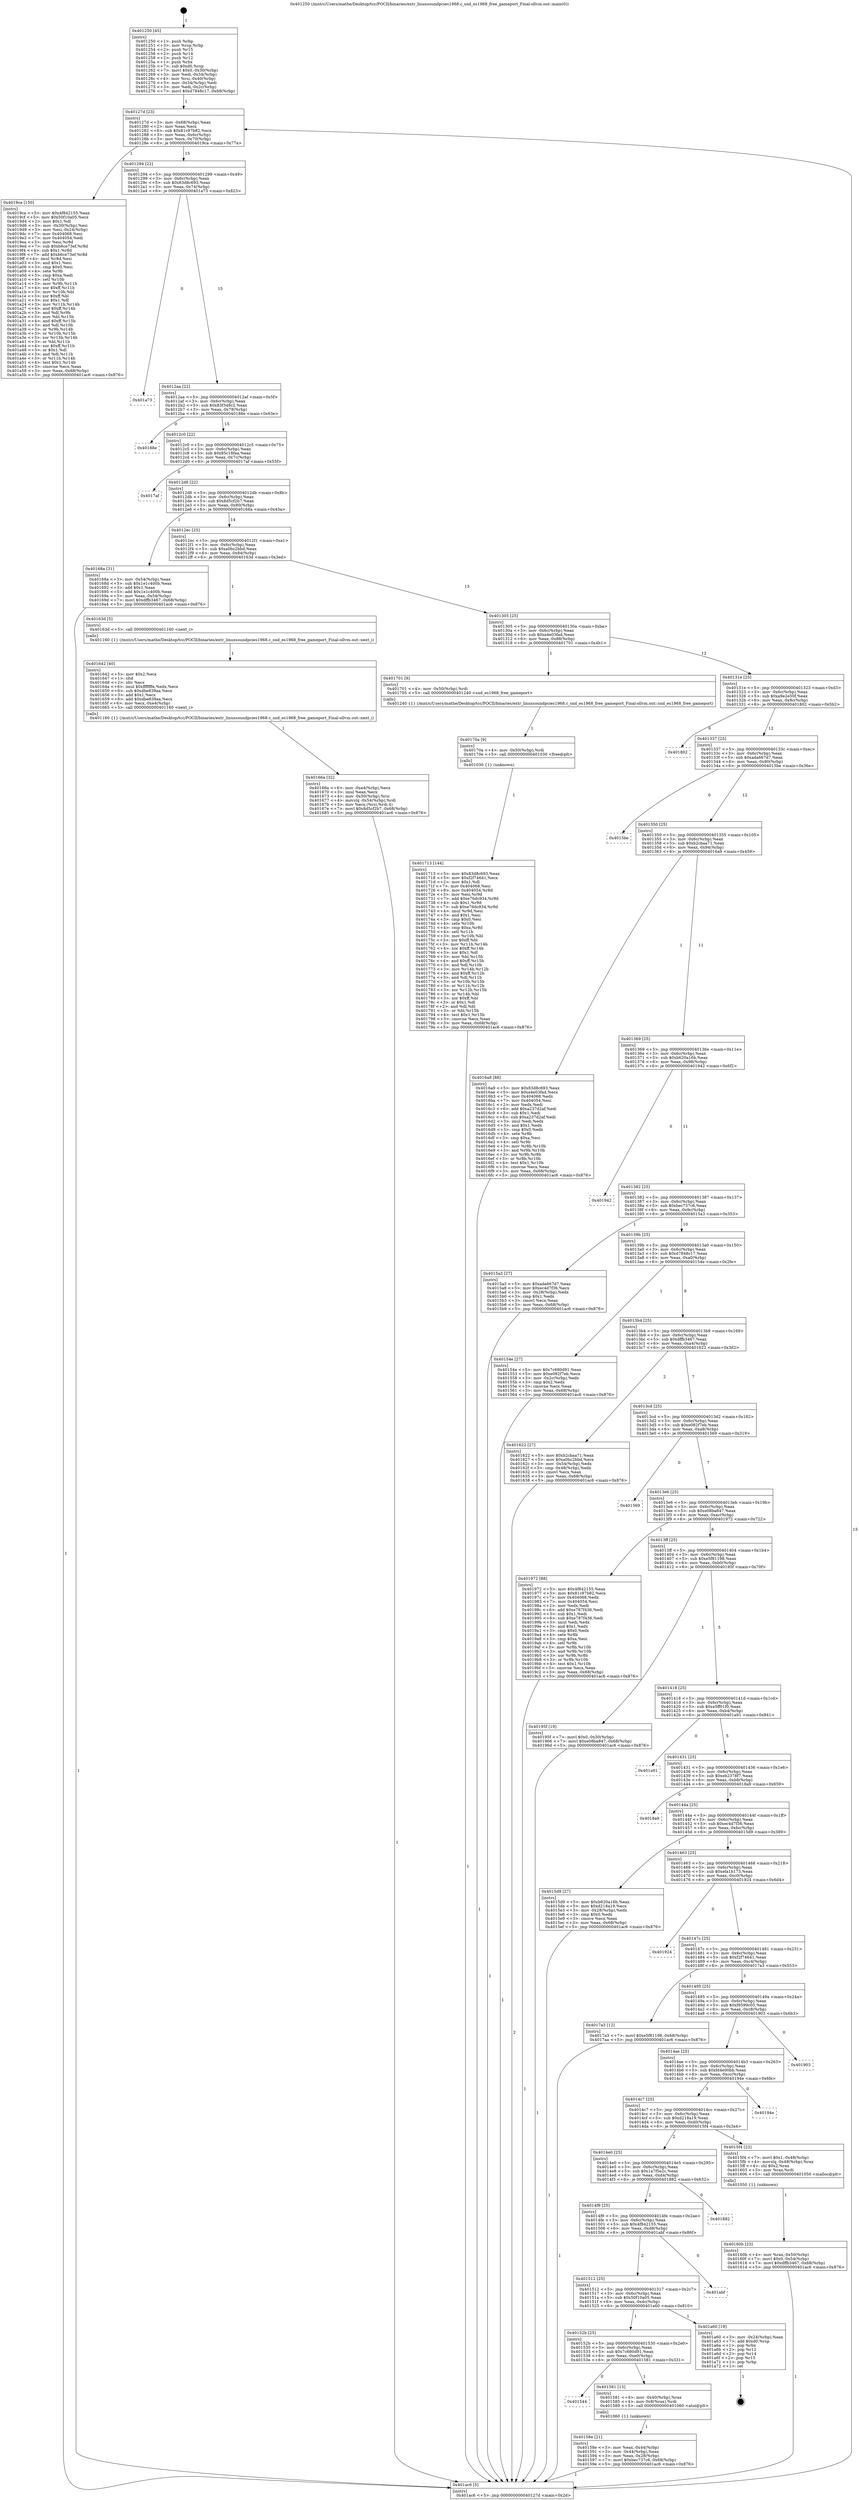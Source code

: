 digraph "0x401250" {
  label = "0x401250 (/mnt/c/Users/mathe/Desktop/tcc/POCII/binaries/extr_linuxsoundpcies1968.c_snd_es1968_free_gameport_Final-ollvm.out::main(0))"
  labelloc = "t"
  node[shape=record]

  Entry [label="",width=0.3,height=0.3,shape=circle,fillcolor=black,style=filled]
  "0x40127d" [label="{
     0x40127d [23]\l
     | [instrs]\l
     &nbsp;&nbsp;0x40127d \<+3\>: mov -0x68(%rbp),%eax\l
     &nbsp;&nbsp;0x401280 \<+2\>: mov %eax,%ecx\l
     &nbsp;&nbsp;0x401282 \<+6\>: sub $0x81c97b82,%ecx\l
     &nbsp;&nbsp;0x401288 \<+3\>: mov %eax,-0x6c(%rbp)\l
     &nbsp;&nbsp;0x40128b \<+3\>: mov %ecx,-0x70(%rbp)\l
     &nbsp;&nbsp;0x40128e \<+6\>: je 00000000004019ca \<main+0x77a\>\l
  }"]
  "0x4019ca" [label="{
     0x4019ca [150]\l
     | [instrs]\l
     &nbsp;&nbsp;0x4019ca \<+5\>: mov $0x4f842155,%eax\l
     &nbsp;&nbsp;0x4019cf \<+5\>: mov $0x50f10a05,%ecx\l
     &nbsp;&nbsp;0x4019d4 \<+2\>: mov $0x1,%dl\l
     &nbsp;&nbsp;0x4019d6 \<+3\>: mov -0x30(%rbp),%esi\l
     &nbsp;&nbsp;0x4019d9 \<+3\>: mov %esi,-0x24(%rbp)\l
     &nbsp;&nbsp;0x4019dc \<+7\>: mov 0x404068,%esi\l
     &nbsp;&nbsp;0x4019e3 \<+7\>: mov 0x404054,%edi\l
     &nbsp;&nbsp;0x4019ea \<+3\>: mov %esi,%r8d\l
     &nbsp;&nbsp;0x4019ed \<+7\>: sub $0xb6ce73ef,%r8d\l
     &nbsp;&nbsp;0x4019f4 \<+4\>: sub $0x1,%r8d\l
     &nbsp;&nbsp;0x4019f8 \<+7\>: add $0xb6ce73ef,%r8d\l
     &nbsp;&nbsp;0x4019ff \<+4\>: imul %r8d,%esi\l
     &nbsp;&nbsp;0x401a03 \<+3\>: and $0x1,%esi\l
     &nbsp;&nbsp;0x401a06 \<+3\>: cmp $0x0,%esi\l
     &nbsp;&nbsp;0x401a09 \<+4\>: sete %r9b\l
     &nbsp;&nbsp;0x401a0d \<+3\>: cmp $0xa,%edi\l
     &nbsp;&nbsp;0x401a10 \<+4\>: setl %r10b\l
     &nbsp;&nbsp;0x401a14 \<+3\>: mov %r9b,%r11b\l
     &nbsp;&nbsp;0x401a17 \<+4\>: xor $0xff,%r11b\l
     &nbsp;&nbsp;0x401a1b \<+3\>: mov %r10b,%bl\l
     &nbsp;&nbsp;0x401a1e \<+3\>: xor $0xff,%bl\l
     &nbsp;&nbsp;0x401a21 \<+3\>: xor $0x1,%dl\l
     &nbsp;&nbsp;0x401a24 \<+3\>: mov %r11b,%r14b\l
     &nbsp;&nbsp;0x401a27 \<+4\>: and $0xff,%r14b\l
     &nbsp;&nbsp;0x401a2b \<+3\>: and %dl,%r9b\l
     &nbsp;&nbsp;0x401a2e \<+3\>: mov %bl,%r15b\l
     &nbsp;&nbsp;0x401a31 \<+4\>: and $0xff,%r15b\l
     &nbsp;&nbsp;0x401a35 \<+3\>: and %dl,%r10b\l
     &nbsp;&nbsp;0x401a38 \<+3\>: or %r9b,%r14b\l
     &nbsp;&nbsp;0x401a3b \<+3\>: or %r10b,%r15b\l
     &nbsp;&nbsp;0x401a3e \<+3\>: xor %r15b,%r14b\l
     &nbsp;&nbsp;0x401a41 \<+3\>: or %bl,%r11b\l
     &nbsp;&nbsp;0x401a44 \<+4\>: xor $0xff,%r11b\l
     &nbsp;&nbsp;0x401a48 \<+3\>: or $0x1,%dl\l
     &nbsp;&nbsp;0x401a4b \<+3\>: and %dl,%r11b\l
     &nbsp;&nbsp;0x401a4e \<+3\>: or %r11b,%r14b\l
     &nbsp;&nbsp;0x401a51 \<+4\>: test $0x1,%r14b\l
     &nbsp;&nbsp;0x401a55 \<+3\>: cmovne %ecx,%eax\l
     &nbsp;&nbsp;0x401a58 \<+3\>: mov %eax,-0x68(%rbp)\l
     &nbsp;&nbsp;0x401a5b \<+5\>: jmp 0000000000401ac6 \<main+0x876\>\l
  }"]
  "0x401294" [label="{
     0x401294 [22]\l
     | [instrs]\l
     &nbsp;&nbsp;0x401294 \<+5\>: jmp 0000000000401299 \<main+0x49\>\l
     &nbsp;&nbsp;0x401299 \<+3\>: mov -0x6c(%rbp),%eax\l
     &nbsp;&nbsp;0x40129c \<+5\>: sub $0x83d8c693,%eax\l
     &nbsp;&nbsp;0x4012a1 \<+3\>: mov %eax,-0x74(%rbp)\l
     &nbsp;&nbsp;0x4012a4 \<+6\>: je 0000000000401a73 \<main+0x823\>\l
  }"]
  Exit [label="",width=0.3,height=0.3,shape=circle,fillcolor=black,style=filled,peripheries=2]
  "0x401a73" [label="{
     0x401a73\l
  }", style=dashed]
  "0x4012aa" [label="{
     0x4012aa [22]\l
     | [instrs]\l
     &nbsp;&nbsp;0x4012aa \<+5\>: jmp 00000000004012af \<main+0x5f\>\l
     &nbsp;&nbsp;0x4012af \<+3\>: mov -0x6c(%rbp),%eax\l
     &nbsp;&nbsp;0x4012b2 \<+5\>: sub $0x83f348c2,%eax\l
     &nbsp;&nbsp;0x4012b7 \<+3\>: mov %eax,-0x78(%rbp)\l
     &nbsp;&nbsp;0x4012ba \<+6\>: je 000000000040188e \<main+0x63e\>\l
  }"]
  "0x401713" [label="{
     0x401713 [144]\l
     | [instrs]\l
     &nbsp;&nbsp;0x401713 \<+5\>: mov $0x83d8c693,%eax\l
     &nbsp;&nbsp;0x401718 \<+5\>: mov $0xf2f74641,%ecx\l
     &nbsp;&nbsp;0x40171d \<+2\>: mov $0x1,%dl\l
     &nbsp;&nbsp;0x40171f \<+7\>: mov 0x404068,%esi\l
     &nbsp;&nbsp;0x401726 \<+8\>: mov 0x404054,%r8d\l
     &nbsp;&nbsp;0x40172e \<+3\>: mov %esi,%r9d\l
     &nbsp;&nbsp;0x401731 \<+7\>: add $0xe76dc934,%r9d\l
     &nbsp;&nbsp;0x401738 \<+4\>: sub $0x1,%r9d\l
     &nbsp;&nbsp;0x40173c \<+7\>: sub $0xe76dc934,%r9d\l
     &nbsp;&nbsp;0x401743 \<+4\>: imul %r9d,%esi\l
     &nbsp;&nbsp;0x401747 \<+3\>: and $0x1,%esi\l
     &nbsp;&nbsp;0x40174a \<+3\>: cmp $0x0,%esi\l
     &nbsp;&nbsp;0x40174d \<+4\>: sete %r10b\l
     &nbsp;&nbsp;0x401751 \<+4\>: cmp $0xa,%r8d\l
     &nbsp;&nbsp;0x401755 \<+4\>: setl %r11b\l
     &nbsp;&nbsp;0x401759 \<+3\>: mov %r10b,%bl\l
     &nbsp;&nbsp;0x40175c \<+3\>: xor $0xff,%bl\l
     &nbsp;&nbsp;0x40175f \<+3\>: mov %r11b,%r14b\l
     &nbsp;&nbsp;0x401762 \<+4\>: xor $0xff,%r14b\l
     &nbsp;&nbsp;0x401766 \<+3\>: xor $0x1,%dl\l
     &nbsp;&nbsp;0x401769 \<+3\>: mov %bl,%r15b\l
     &nbsp;&nbsp;0x40176c \<+4\>: and $0xff,%r15b\l
     &nbsp;&nbsp;0x401770 \<+3\>: and %dl,%r10b\l
     &nbsp;&nbsp;0x401773 \<+3\>: mov %r14b,%r12b\l
     &nbsp;&nbsp;0x401776 \<+4\>: and $0xff,%r12b\l
     &nbsp;&nbsp;0x40177a \<+3\>: and %dl,%r11b\l
     &nbsp;&nbsp;0x40177d \<+3\>: or %r10b,%r15b\l
     &nbsp;&nbsp;0x401780 \<+3\>: or %r11b,%r12b\l
     &nbsp;&nbsp;0x401783 \<+3\>: xor %r12b,%r15b\l
     &nbsp;&nbsp;0x401786 \<+3\>: or %r14b,%bl\l
     &nbsp;&nbsp;0x401789 \<+3\>: xor $0xff,%bl\l
     &nbsp;&nbsp;0x40178c \<+3\>: or $0x1,%dl\l
     &nbsp;&nbsp;0x40178f \<+2\>: and %dl,%bl\l
     &nbsp;&nbsp;0x401791 \<+3\>: or %bl,%r15b\l
     &nbsp;&nbsp;0x401794 \<+4\>: test $0x1,%r15b\l
     &nbsp;&nbsp;0x401798 \<+3\>: cmovne %ecx,%eax\l
     &nbsp;&nbsp;0x40179b \<+3\>: mov %eax,-0x68(%rbp)\l
     &nbsp;&nbsp;0x40179e \<+5\>: jmp 0000000000401ac6 \<main+0x876\>\l
  }"]
  "0x40188e" [label="{
     0x40188e\l
  }", style=dashed]
  "0x4012c0" [label="{
     0x4012c0 [22]\l
     | [instrs]\l
     &nbsp;&nbsp;0x4012c0 \<+5\>: jmp 00000000004012c5 \<main+0x75\>\l
     &nbsp;&nbsp;0x4012c5 \<+3\>: mov -0x6c(%rbp),%eax\l
     &nbsp;&nbsp;0x4012c8 \<+5\>: sub $0x85c18fea,%eax\l
     &nbsp;&nbsp;0x4012cd \<+3\>: mov %eax,-0x7c(%rbp)\l
     &nbsp;&nbsp;0x4012d0 \<+6\>: je 00000000004017af \<main+0x55f\>\l
  }"]
  "0x40170a" [label="{
     0x40170a [9]\l
     | [instrs]\l
     &nbsp;&nbsp;0x40170a \<+4\>: mov -0x50(%rbp),%rdi\l
     &nbsp;&nbsp;0x40170e \<+5\>: call 0000000000401030 \<free@plt\>\l
     | [calls]\l
     &nbsp;&nbsp;0x401030 \{1\} (unknown)\l
  }"]
  "0x4017af" [label="{
     0x4017af\l
  }", style=dashed]
  "0x4012d6" [label="{
     0x4012d6 [22]\l
     | [instrs]\l
     &nbsp;&nbsp;0x4012d6 \<+5\>: jmp 00000000004012db \<main+0x8b\>\l
     &nbsp;&nbsp;0x4012db \<+3\>: mov -0x6c(%rbp),%eax\l
     &nbsp;&nbsp;0x4012de \<+5\>: sub $0x8d5cf2b7,%eax\l
     &nbsp;&nbsp;0x4012e3 \<+3\>: mov %eax,-0x80(%rbp)\l
     &nbsp;&nbsp;0x4012e6 \<+6\>: je 000000000040168a \<main+0x43a\>\l
  }"]
  "0x40166a" [label="{
     0x40166a [32]\l
     | [instrs]\l
     &nbsp;&nbsp;0x40166a \<+6\>: mov -0xe4(%rbp),%ecx\l
     &nbsp;&nbsp;0x401670 \<+3\>: imul %eax,%ecx\l
     &nbsp;&nbsp;0x401673 \<+4\>: mov -0x50(%rbp),%rsi\l
     &nbsp;&nbsp;0x401677 \<+4\>: movslq -0x54(%rbp),%rdi\l
     &nbsp;&nbsp;0x40167b \<+3\>: mov %ecx,(%rsi,%rdi,4)\l
     &nbsp;&nbsp;0x40167e \<+7\>: movl $0x8d5cf2b7,-0x68(%rbp)\l
     &nbsp;&nbsp;0x401685 \<+5\>: jmp 0000000000401ac6 \<main+0x876\>\l
  }"]
  "0x40168a" [label="{
     0x40168a [31]\l
     | [instrs]\l
     &nbsp;&nbsp;0x40168a \<+3\>: mov -0x54(%rbp),%eax\l
     &nbsp;&nbsp;0x40168d \<+5\>: sub $0x1e1c400b,%eax\l
     &nbsp;&nbsp;0x401692 \<+3\>: add $0x1,%eax\l
     &nbsp;&nbsp;0x401695 \<+5\>: add $0x1e1c400b,%eax\l
     &nbsp;&nbsp;0x40169a \<+3\>: mov %eax,-0x54(%rbp)\l
     &nbsp;&nbsp;0x40169d \<+7\>: movl $0xdffb3467,-0x68(%rbp)\l
     &nbsp;&nbsp;0x4016a4 \<+5\>: jmp 0000000000401ac6 \<main+0x876\>\l
  }"]
  "0x4012ec" [label="{
     0x4012ec [25]\l
     | [instrs]\l
     &nbsp;&nbsp;0x4012ec \<+5\>: jmp 00000000004012f1 \<main+0xa1\>\l
     &nbsp;&nbsp;0x4012f1 \<+3\>: mov -0x6c(%rbp),%eax\l
     &nbsp;&nbsp;0x4012f4 \<+5\>: sub $0xa0bc2bbd,%eax\l
     &nbsp;&nbsp;0x4012f9 \<+6\>: mov %eax,-0x84(%rbp)\l
     &nbsp;&nbsp;0x4012ff \<+6\>: je 000000000040163d \<main+0x3ed\>\l
  }"]
  "0x401642" [label="{
     0x401642 [40]\l
     | [instrs]\l
     &nbsp;&nbsp;0x401642 \<+5\>: mov $0x2,%ecx\l
     &nbsp;&nbsp;0x401647 \<+1\>: cltd\l
     &nbsp;&nbsp;0x401648 \<+2\>: idiv %ecx\l
     &nbsp;&nbsp;0x40164a \<+6\>: imul $0xfffffffe,%edx,%ecx\l
     &nbsp;&nbsp;0x401650 \<+6\>: sub $0xdbe839aa,%ecx\l
     &nbsp;&nbsp;0x401656 \<+3\>: add $0x1,%ecx\l
     &nbsp;&nbsp;0x401659 \<+6\>: add $0xdbe839aa,%ecx\l
     &nbsp;&nbsp;0x40165f \<+6\>: mov %ecx,-0xe4(%rbp)\l
     &nbsp;&nbsp;0x401665 \<+5\>: call 0000000000401160 \<next_i\>\l
     | [calls]\l
     &nbsp;&nbsp;0x401160 \{1\} (/mnt/c/Users/mathe/Desktop/tcc/POCII/binaries/extr_linuxsoundpcies1968.c_snd_es1968_free_gameport_Final-ollvm.out::next_i)\l
  }"]
  "0x40163d" [label="{
     0x40163d [5]\l
     | [instrs]\l
     &nbsp;&nbsp;0x40163d \<+5\>: call 0000000000401160 \<next_i\>\l
     | [calls]\l
     &nbsp;&nbsp;0x401160 \{1\} (/mnt/c/Users/mathe/Desktop/tcc/POCII/binaries/extr_linuxsoundpcies1968.c_snd_es1968_free_gameport_Final-ollvm.out::next_i)\l
  }"]
  "0x401305" [label="{
     0x401305 [25]\l
     | [instrs]\l
     &nbsp;&nbsp;0x401305 \<+5\>: jmp 000000000040130a \<main+0xba\>\l
     &nbsp;&nbsp;0x40130a \<+3\>: mov -0x6c(%rbp),%eax\l
     &nbsp;&nbsp;0x40130d \<+5\>: sub $0xa4e03fad,%eax\l
     &nbsp;&nbsp;0x401312 \<+6\>: mov %eax,-0x88(%rbp)\l
     &nbsp;&nbsp;0x401318 \<+6\>: je 0000000000401701 \<main+0x4b1\>\l
  }"]
  "0x40160b" [label="{
     0x40160b [23]\l
     | [instrs]\l
     &nbsp;&nbsp;0x40160b \<+4\>: mov %rax,-0x50(%rbp)\l
     &nbsp;&nbsp;0x40160f \<+7\>: movl $0x0,-0x54(%rbp)\l
     &nbsp;&nbsp;0x401616 \<+7\>: movl $0xdffb3467,-0x68(%rbp)\l
     &nbsp;&nbsp;0x40161d \<+5\>: jmp 0000000000401ac6 \<main+0x876\>\l
  }"]
  "0x401701" [label="{
     0x401701 [9]\l
     | [instrs]\l
     &nbsp;&nbsp;0x401701 \<+4\>: mov -0x50(%rbp),%rdi\l
     &nbsp;&nbsp;0x401705 \<+5\>: call 0000000000401240 \<snd_es1968_free_gameport\>\l
     | [calls]\l
     &nbsp;&nbsp;0x401240 \{1\} (/mnt/c/Users/mathe/Desktop/tcc/POCII/binaries/extr_linuxsoundpcies1968.c_snd_es1968_free_gameport_Final-ollvm.out::snd_es1968_free_gameport)\l
  }"]
  "0x40131e" [label="{
     0x40131e [25]\l
     | [instrs]\l
     &nbsp;&nbsp;0x40131e \<+5\>: jmp 0000000000401323 \<main+0xd3\>\l
     &nbsp;&nbsp;0x401323 \<+3\>: mov -0x6c(%rbp),%eax\l
     &nbsp;&nbsp;0x401326 \<+5\>: sub $0xa9e2e50f,%eax\l
     &nbsp;&nbsp;0x40132b \<+6\>: mov %eax,-0x8c(%rbp)\l
     &nbsp;&nbsp;0x401331 \<+6\>: je 0000000000401802 \<main+0x5b2\>\l
  }"]
  "0x40158e" [label="{
     0x40158e [21]\l
     | [instrs]\l
     &nbsp;&nbsp;0x40158e \<+3\>: mov %eax,-0x44(%rbp)\l
     &nbsp;&nbsp;0x401591 \<+3\>: mov -0x44(%rbp),%eax\l
     &nbsp;&nbsp;0x401594 \<+3\>: mov %eax,-0x28(%rbp)\l
     &nbsp;&nbsp;0x401597 \<+7\>: movl $0xbec737c6,-0x68(%rbp)\l
     &nbsp;&nbsp;0x40159e \<+5\>: jmp 0000000000401ac6 \<main+0x876\>\l
  }"]
  "0x401802" [label="{
     0x401802\l
  }", style=dashed]
  "0x401337" [label="{
     0x401337 [25]\l
     | [instrs]\l
     &nbsp;&nbsp;0x401337 \<+5\>: jmp 000000000040133c \<main+0xec\>\l
     &nbsp;&nbsp;0x40133c \<+3\>: mov -0x6c(%rbp),%eax\l
     &nbsp;&nbsp;0x40133f \<+5\>: sub $0xada667d7,%eax\l
     &nbsp;&nbsp;0x401344 \<+6\>: mov %eax,-0x90(%rbp)\l
     &nbsp;&nbsp;0x40134a \<+6\>: je 00000000004015be \<main+0x36e\>\l
  }"]
  "0x401544" [label="{
     0x401544\l
  }", style=dashed]
  "0x4015be" [label="{
     0x4015be\l
  }", style=dashed]
  "0x401350" [label="{
     0x401350 [25]\l
     | [instrs]\l
     &nbsp;&nbsp;0x401350 \<+5\>: jmp 0000000000401355 \<main+0x105\>\l
     &nbsp;&nbsp;0x401355 \<+3\>: mov -0x6c(%rbp),%eax\l
     &nbsp;&nbsp;0x401358 \<+5\>: sub $0xb2cbaa71,%eax\l
     &nbsp;&nbsp;0x40135d \<+6\>: mov %eax,-0x94(%rbp)\l
     &nbsp;&nbsp;0x401363 \<+6\>: je 00000000004016a9 \<main+0x459\>\l
  }"]
  "0x401581" [label="{
     0x401581 [13]\l
     | [instrs]\l
     &nbsp;&nbsp;0x401581 \<+4\>: mov -0x40(%rbp),%rax\l
     &nbsp;&nbsp;0x401585 \<+4\>: mov 0x8(%rax),%rdi\l
     &nbsp;&nbsp;0x401589 \<+5\>: call 0000000000401060 \<atoi@plt\>\l
     | [calls]\l
     &nbsp;&nbsp;0x401060 \{1\} (unknown)\l
  }"]
  "0x4016a9" [label="{
     0x4016a9 [88]\l
     | [instrs]\l
     &nbsp;&nbsp;0x4016a9 \<+5\>: mov $0x83d8c693,%eax\l
     &nbsp;&nbsp;0x4016ae \<+5\>: mov $0xa4e03fad,%ecx\l
     &nbsp;&nbsp;0x4016b3 \<+7\>: mov 0x404068,%edx\l
     &nbsp;&nbsp;0x4016ba \<+7\>: mov 0x404054,%esi\l
     &nbsp;&nbsp;0x4016c1 \<+2\>: mov %edx,%edi\l
     &nbsp;&nbsp;0x4016c3 \<+6\>: add $0xa237d2af,%edi\l
     &nbsp;&nbsp;0x4016c9 \<+3\>: sub $0x1,%edi\l
     &nbsp;&nbsp;0x4016cc \<+6\>: sub $0xa237d2af,%edi\l
     &nbsp;&nbsp;0x4016d2 \<+3\>: imul %edi,%edx\l
     &nbsp;&nbsp;0x4016d5 \<+3\>: and $0x1,%edx\l
     &nbsp;&nbsp;0x4016d8 \<+3\>: cmp $0x0,%edx\l
     &nbsp;&nbsp;0x4016db \<+4\>: sete %r8b\l
     &nbsp;&nbsp;0x4016df \<+3\>: cmp $0xa,%esi\l
     &nbsp;&nbsp;0x4016e2 \<+4\>: setl %r9b\l
     &nbsp;&nbsp;0x4016e6 \<+3\>: mov %r8b,%r10b\l
     &nbsp;&nbsp;0x4016e9 \<+3\>: and %r9b,%r10b\l
     &nbsp;&nbsp;0x4016ec \<+3\>: xor %r9b,%r8b\l
     &nbsp;&nbsp;0x4016ef \<+3\>: or %r8b,%r10b\l
     &nbsp;&nbsp;0x4016f2 \<+4\>: test $0x1,%r10b\l
     &nbsp;&nbsp;0x4016f6 \<+3\>: cmovne %ecx,%eax\l
     &nbsp;&nbsp;0x4016f9 \<+3\>: mov %eax,-0x68(%rbp)\l
     &nbsp;&nbsp;0x4016fc \<+5\>: jmp 0000000000401ac6 \<main+0x876\>\l
  }"]
  "0x401369" [label="{
     0x401369 [25]\l
     | [instrs]\l
     &nbsp;&nbsp;0x401369 \<+5\>: jmp 000000000040136e \<main+0x11e\>\l
     &nbsp;&nbsp;0x40136e \<+3\>: mov -0x6c(%rbp),%eax\l
     &nbsp;&nbsp;0x401371 \<+5\>: sub $0xb620a16b,%eax\l
     &nbsp;&nbsp;0x401376 \<+6\>: mov %eax,-0x98(%rbp)\l
     &nbsp;&nbsp;0x40137c \<+6\>: je 0000000000401942 \<main+0x6f2\>\l
  }"]
  "0x40152b" [label="{
     0x40152b [25]\l
     | [instrs]\l
     &nbsp;&nbsp;0x40152b \<+5\>: jmp 0000000000401530 \<main+0x2e0\>\l
     &nbsp;&nbsp;0x401530 \<+3\>: mov -0x6c(%rbp),%eax\l
     &nbsp;&nbsp;0x401533 \<+5\>: sub $0x7c680d91,%eax\l
     &nbsp;&nbsp;0x401538 \<+6\>: mov %eax,-0xe0(%rbp)\l
     &nbsp;&nbsp;0x40153e \<+6\>: je 0000000000401581 \<main+0x331\>\l
  }"]
  "0x401942" [label="{
     0x401942\l
  }", style=dashed]
  "0x401382" [label="{
     0x401382 [25]\l
     | [instrs]\l
     &nbsp;&nbsp;0x401382 \<+5\>: jmp 0000000000401387 \<main+0x137\>\l
     &nbsp;&nbsp;0x401387 \<+3\>: mov -0x6c(%rbp),%eax\l
     &nbsp;&nbsp;0x40138a \<+5\>: sub $0xbec737c6,%eax\l
     &nbsp;&nbsp;0x40138f \<+6\>: mov %eax,-0x9c(%rbp)\l
     &nbsp;&nbsp;0x401395 \<+6\>: je 00000000004015a3 \<main+0x353\>\l
  }"]
  "0x401a60" [label="{
     0x401a60 [19]\l
     | [instrs]\l
     &nbsp;&nbsp;0x401a60 \<+3\>: mov -0x24(%rbp),%eax\l
     &nbsp;&nbsp;0x401a63 \<+7\>: add $0xd0,%rsp\l
     &nbsp;&nbsp;0x401a6a \<+1\>: pop %rbx\l
     &nbsp;&nbsp;0x401a6b \<+2\>: pop %r12\l
     &nbsp;&nbsp;0x401a6d \<+2\>: pop %r14\l
     &nbsp;&nbsp;0x401a6f \<+2\>: pop %r15\l
     &nbsp;&nbsp;0x401a71 \<+1\>: pop %rbp\l
     &nbsp;&nbsp;0x401a72 \<+1\>: ret\l
  }"]
  "0x4015a3" [label="{
     0x4015a3 [27]\l
     | [instrs]\l
     &nbsp;&nbsp;0x4015a3 \<+5\>: mov $0xada667d7,%eax\l
     &nbsp;&nbsp;0x4015a8 \<+5\>: mov $0xec4d7f36,%ecx\l
     &nbsp;&nbsp;0x4015ad \<+3\>: mov -0x28(%rbp),%edx\l
     &nbsp;&nbsp;0x4015b0 \<+3\>: cmp $0x1,%edx\l
     &nbsp;&nbsp;0x4015b3 \<+3\>: cmovl %ecx,%eax\l
     &nbsp;&nbsp;0x4015b6 \<+3\>: mov %eax,-0x68(%rbp)\l
     &nbsp;&nbsp;0x4015b9 \<+5\>: jmp 0000000000401ac6 \<main+0x876\>\l
  }"]
  "0x40139b" [label="{
     0x40139b [25]\l
     | [instrs]\l
     &nbsp;&nbsp;0x40139b \<+5\>: jmp 00000000004013a0 \<main+0x150\>\l
     &nbsp;&nbsp;0x4013a0 \<+3\>: mov -0x6c(%rbp),%eax\l
     &nbsp;&nbsp;0x4013a3 \<+5\>: sub $0xd7848c17,%eax\l
     &nbsp;&nbsp;0x4013a8 \<+6\>: mov %eax,-0xa0(%rbp)\l
     &nbsp;&nbsp;0x4013ae \<+6\>: je 000000000040154e \<main+0x2fe\>\l
  }"]
  "0x401512" [label="{
     0x401512 [25]\l
     | [instrs]\l
     &nbsp;&nbsp;0x401512 \<+5\>: jmp 0000000000401517 \<main+0x2c7\>\l
     &nbsp;&nbsp;0x401517 \<+3\>: mov -0x6c(%rbp),%eax\l
     &nbsp;&nbsp;0x40151a \<+5\>: sub $0x50f10a05,%eax\l
     &nbsp;&nbsp;0x40151f \<+6\>: mov %eax,-0xdc(%rbp)\l
     &nbsp;&nbsp;0x401525 \<+6\>: je 0000000000401a60 \<main+0x810\>\l
  }"]
  "0x40154e" [label="{
     0x40154e [27]\l
     | [instrs]\l
     &nbsp;&nbsp;0x40154e \<+5\>: mov $0x7c680d91,%eax\l
     &nbsp;&nbsp;0x401553 \<+5\>: mov $0xe082f7eb,%ecx\l
     &nbsp;&nbsp;0x401558 \<+3\>: mov -0x2c(%rbp),%edx\l
     &nbsp;&nbsp;0x40155b \<+3\>: cmp $0x2,%edx\l
     &nbsp;&nbsp;0x40155e \<+3\>: cmovne %ecx,%eax\l
     &nbsp;&nbsp;0x401561 \<+3\>: mov %eax,-0x68(%rbp)\l
     &nbsp;&nbsp;0x401564 \<+5\>: jmp 0000000000401ac6 \<main+0x876\>\l
  }"]
  "0x4013b4" [label="{
     0x4013b4 [25]\l
     | [instrs]\l
     &nbsp;&nbsp;0x4013b4 \<+5\>: jmp 00000000004013b9 \<main+0x169\>\l
     &nbsp;&nbsp;0x4013b9 \<+3\>: mov -0x6c(%rbp),%eax\l
     &nbsp;&nbsp;0x4013bc \<+5\>: sub $0xdffb3467,%eax\l
     &nbsp;&nbsp;0x4013c1 \<+6\>: mov %eax,-0xa4(%rbp)\l
     &nbsp;&nbsp;0x4013c7 \<+6\>: je 0000000000401622 \<main+0x3d2\>\l
  }"]
  "0x401ac6" [label="{
     0x401ac6 [5]\l
     | [instrs]\l
     &nbsp;&nbsp;0x401ac6 \<+5\>: jmp 000000000040127d \<main+0x2d\>\l
  }"]
  "0x401250" [label="{
     0x401250 [45]\l
     | [instrs]\l
     &nbsp;&nbsp;0x401250 \<+1\>: push %rbp\l
     &nbsp;&nbsp;0x401251 \<+3\>: mov %rsp,%rbp\l
     &nbsp;&nbsp;0x401254 \<+2\>: push %r15\l
     &nbsp;&nbsp;0x401256 \<+2\>: push %r14\l
     &nbsp;&nbsp;0x401258 \<+2\>: push %r12\l
     &nbsp;&nbsp;0x40125a \<+1\>: push %rbx\l
     &nbsp;&nbsp;0x40125b \<+7\>: sub $0xd0,%rsp\l
     &nbsp;&nbsp;0x401262 \<+7\>: movl $0x0,-0x30(%rbp)\l
     &nbsp;&nbsp;0x401269 \<+3\>: mov %edi,-0x34(%rbp)\l
     &nbsp;&nbsp;0x40126c \<+4\>: mov %rsi,-0x40(%rbp)\l
     &nbsp;&nbsp;0x401270 \<+3\>: mov -0x34(%rbp),%edi\l
     &nbsp;&nbsp;0x401273 \<+3\>: mov %edi,-0x2c(%rbp)\l
     &nbsp;&nbsp;0x401276 \<+7\>: movl $0xd7848c17,-0x68(%rbp)\l
  }"]
  "0x401abf" [label="{
     0x401abf\l
  }", style=dashed]
  "0x401622" [label="{
     0x401622 [27]\l
     | [instrs]\l
     &nbsp;&nbsp;0x401622 \<+5\>: mov $0xb2cbaa71,%eax\l
     &nbsp;&nbsp;0x401627 \<+5\>: mov $0xa0bc2bbd,%ecx\l
     &nbsp;&nbsp;0x40162c \<+3\>: mov -0x54(%rbp),%edx\l
     &nbsp;&nbsp;0x40162f \<+3\>: cmp -0x48(%rbp),%edx\l
     &nbsp;&nbsp;0x401632 \<+3\>: cmovl %ecx,%eax\l
     &nbsp;&nbsp;0x401635 \<+3\>: mov %eax,-0x68(%rbp)\l
     &nbsp;&nbsp;0x401638 \<+5\>: jmp 0000000000401ac6 \<main+0x876\>\l
  }"]
  "0x4013cd" [label="{
     0x4013cd [25]\l
     | [instrs]\l
     &nbsp;&nbsp;0x4013cd \<+5\>: jmp 00000000004013d2 \<main+0x182\>\l
     &nbsp;&nbsp;0x4013d2 \<+3\>: mov -0x6c(%rbp),%eax\l
     &nbsp;&nbsp;0x4013d5 \<+5\>: sub $0xe082f7eb,%eax\l
     &nbsp;&nbsp;0x4013da \<+6\>: mov %eax,-0xa8(%rbp)\l
     &nbsp;&nbsp;0x4013e0 \<+6\>: je 0000000000401569 \<main+0x319\>\l
  }"]
  "0x4014f9" [label="{
     0x4014f9 [25]\l
     | [instrs]\l
     &nbsp;&nbsp;0x4014f9 \<+5\>: jmp 00000000004014fe \<main+0x2ae\>\l
     &nbsp;&nbsp;0x4014fe \<+3\>: mov -0x6c(%rbp),%eax\l
     &nbsp;&nbsp;0x401501 \<+5\>: sub $0x4f842155,%eax\l
     &nbsp;&nbsp;0x401506 \<+6\>: mov %eax,-0xd8(%rbp)\l
     &nbsp;&nbsp;0x40150c \<+6\>: je 0000000000401abf \<main+0x86f\>\l
  }"]
  "0x401569" [label="{
     0x401569\l
  }", style=dashed]
  "0x4013e6" [label="{
     0x4013e6 [25]\l
     | [instrs]\l
     &nbsp;&nbsp;0x4013e6 \<+5\>: jmp 00000000004013eb \<main+0x19b\>\l
     &nbsp;&nbsp;0x4013eb \<+3\>: mov -0x6c(%rbp),%eax\l
     &nbsp;&nbsp;0x4013ee \<+5\>: sub $0xe08ba847,%eax\l
     &nbsp;&nbsp;0x4013f3 \<+6\>: mov %eax,-0xac(%rbp)\l
     &nbsp;&nbsp;0x4013f9 \<+6\>: je 0000000000401972 \<main+0x722\>\l
  }"]
  "0x401882" [label="{
     0x401882\l
  }", style=dashed]
  "0x401972" [label="{
     0x401972 [88]\l
     | [instrs]\l
     &nbsp;&nbsp;0x401972 \<+5\>: mov $0x4f842155,%eax\l
     &nbsp;&nbsp;0x401977 \<+5\>: mov $0x81c97b82,%ecx\l
     &nbsp;&nbsp;0x40197c \<+7\>: mov 0x404068,%edx\l
     &nbsp;&nbsp;0x401983 \<+7\>: mov 0x404054,%esi\l
     &nbsp;&nbsp;0x40198a \<+2\>: mov %edx,%edi\l
     &nbsp;&nbsp;0x40198c \<+6\>: add $0xe787f436,%edi\l
     &nbsp;&nbsp;0x401992 \<+3\>: sub $0x1,%edi\l
     &nbsp;&nbsp;0x401995 \<+6\>: sub $0xe787f436,%edi\l
     &nbsp;&nbsp;0x40199b \<+3\>: imul %edi,%edx\l
     &nbsp;&nbsp;0x40199e \<+3\>: and $0x1,%edx\l
     &nbsp;&nbsp;0x4019a1 \<+3\>: cmp $0x0,%edx\l
     &nbsp;&nbsp;0x4019a4 \<+4\>: sete %r8b\l
     &nbsp;&nbsp;0x4019a8 \<+3\>: cmp $0xa,%esi\l
     &nbsp;&nbsp;0x4019ab \<+4\>: setl %r9b\l
     &nbsp;&nbsp;0x4019af \<+3\>: mov %r8b,%r10b\l
     &nbsp;&nbsp;0x4019b2 \<+3\>: and %r9b,%r10b\l
     &nbsp;&nbsp;0x4019b5 \<+3\>: xor %r9b,%r8b\l
     &nbsp;&nbsp;0x4019b8 \<+3\>: or %r8b,%r10b\l
     &nbsp;&nbsp;0x4019bb \<+4\>: test $0x1,%r10b\l
     &nbsp;&nbsp;0x4019bf \<+3\>: cmovne %ecx,%eax\l
     &nbsp;&nbsp;0x4019c2 \<+3\>: mov %eax,-0x68(%rbp)\l
     &nbsp;&nbsp;0x4019c5 \<+5\>: jmp 0000000000401ac6 \<main+0x876\>\l
  }"]
  "0x4013ff" [label="{
     0x4013ff [25]\l
     | [instrs]\l
     &nbsp;&nbsp;0x4013ff \<+5\>: jmp 0000000000401404 \<main+0x1b4\>\l
     &nbsp;&nbsp;0x401404 \<+3\>: mov -0x6c(%rbp),%eax\l
     &nbsp;&nbsp;0x401407 \<+5\>: sub $0xe5f81198,%eax\l
     &nbsp;&nbsp;0x40140c \<+6\>: mov %eax,-0xb0(%rbp)\l
     &nbsp;&nbsp;0x401412 \<+6\>: je 000000000040195f \<main+0x70f\>\l
  }"]
  "0x4014e0" [label="{
     0x4014e0 [25]\l
     | [instrs]\l
     &nbsp;&nbsp;0x4014e0 \<+5\>: jmp 00000000004014e5 \<main+0x295\>\l
     &nbsp;&nbsp;0x4014e5 \<+3\>: mov -0x6c(%rbp),%eax\l
     &nbsp;&nbsp;0x4014e8 \<+5\>: sub $0x1a7f5e2c,%eax\l
     &nbsp;&nbsp;0x4014ed \<+6\>: mov %eax,-0xd4(%rbp)\l
     &nbsp;&nbsp;0x4014f3 \<+6\>: je 0000000000401882 \<main+0x632\>\l
  }"]
  "0x40195f" [label="{
     0x40195f [19]\l
     | [instrs]\l
     &nbsp;&nbsp;0x40195f \<+7\>: movl $0x0,-0x30(%rbp)\l
     &nbsp;&nbsp;0x401966 \<+7\>: movl $0xe08ba847,-0x68(%rbp)\l
     &nbsp;&nbsp;0x40196d \<+5\>: jmp 0000000000401ac6 \<main+0x876\>\l
  }"]
  "0x401418" [label="{
     0x401418 [25]\l
     | [instrs]\l
     &nbsp;&nbsp;0x401418 \<+5\>: jmp 000000000040141d \<main+0x1cd\>\l
     &nbsp;&nbsp;0x40141d \<+3\>: mov -0x6c(%rbp),%eax\l
     &nbsp;&nbsp;0x401420 \<+5\>: sub $0xe5ff01f0,%eax\l
     &nbsp;&nbsp;0x401425 \<+6\>: mov %eax,-0xb4(%rbp)\l
     &nbsp;&nbsp;0x40142b \<+6\>: je 0000000000401a91 \<main+0x841\>\l
  }"]
  "0x4015f4" [label="{
     0x4015f4 [23]\l
     | [instrs]\l
     &nbsp;&nbsp;0x4015f4 \<+7\>: movl $0x1,-0x48(%rbp)\l
     &nbsp;&nbsp;0x4015fb \<+4\>: movslq -0x48(%rbp),%rax\l
     &nbsp;&nbsp;0x4015ff \<+4\>: shl $0x2,%rax\l
     &nbsp;&nbsp;0x401603 \<+3\>: mov %rax,%rdi\l
     &nbsp;&nbsp;0x401606 \<+5\>: call 0000000000401050 \<malloc@plt\>\l
     | [calls]\l
     &nbsp;&nbsp;0x401050 \{1\} (unknown)\l
  }"]
  "0x401a91" [label="{
     0x401a91\l
  }", style=dashed]
  "0x401431" [label="{
     0x401431 [25]\l
     | [instrs]\l
     &nbsp;&nbsp;0x401431 \<+5\>: jmp 0000000000401436 \<main+0x1e6\>\l
     &nbsp;&nbsp;0x401436 \<+3\>: mov -0x6c(%rbp),%eax\l
     &nbsp;&nbsp;0x401439 \<+5\>: sub $0xeb2378f7,%eax\l
     &nbsp;&nbsp;0x40143e \<+6\>: mov %eax,-0xb8(%rbp)\l
     &nbsp;&nbsp;0x401444 \<+6\>: je 00000000004018a9 \<main+0x659\>\l
  }"]
  "0x4014c7" [label="{
     0x4014c7 [25]\l
     | [instrs]\l
     &nbsp;&nbsp;0x4014c7 \<+5\>: jmp 00000000004014cc \<main+0x27c\>\l
     &nbsp;&nbsp;0x4014cc \<+3\>: mov -0x6c(%rbp),%eax\l
     &nbsp;&nbsp;0x4014cf \<+5\>: sub $0xd218a19,%eax\l
     &nbsp;&nbsp;0x4014d4 \<+6\>: mov %eax,-0xd0(%rbp)\l
     &nbsp;&nbsp;0x4014da \<+6\>: je 00000000004015f4 \<main+0x3a4\>\l
  }"]
  "0x4018a9" [label="{
     0x4018a9\l
  }", style=dashed]
  "0x40144a" [label="{
     0x40144a [25]\l
     | [instrs]\l
     &nbsp;&nbsp;0x40144a \<+5\>: jmp 000000000040144f \<main+0x1ff\>\l
     &nbsp;&nbsp;0x40144f \<+3\>: mov -0x6c(%rbp),%eax\l
     &nbsp;&nbsp;0x401452 \<+5\>: sub $0xec4d7f36,%eax\l
     &nbsp;&nbsp;0x401457 \<+6\>: mov %eax,-0xbc(%rbp)\l
     &nbsp;&nbsp;0x40145d \<+6\>: je 00000000004015d9 \<main+0x389\>\l
  }"]
  "0x40194e" [label="{
     0x40194e\l
  }", style=dashed]
  "0x4015d9" [label="{
     0x4015d9 [27]\l
     | [instrs]\l
     &nbsp;&nbsp;0x4015d9 \<+5\>: mov $0xb620a16b,%eax\l
     &nbsp;&nbsp;0x4015de \<+5\>: mov $0xd218a19,%ecx\l
     &nbsp;&nbsp;0x4015e3 \<+3\>: mov -0x28(%rbp),%edx\l
     &nbsp;&nbsp;0x4015e6 \<+3\>: cmp $0x0,%edx\l
     &nbsp;&nbsp;0x4015e9 \<+3\>: cmove %ecx,%eax\l
     &nbsp;&nbsp;0x4015ec \<+3\>: mov %eax,-0x68(%rbp)\l
     &nbsp;&nbsp;0x4015ef \<+5\>: jmp 0000000000401ac6 \<main+0x876\>\l
  }"]
  "0x401463" [label="{
     0x401463 [25]\l
     | [instrs]\l
     &nbsp;&nbsp;0x401463 \<+5\>: jmp 0000000000401468 \<main+0x218\>\l
     &nbsp;&nbsp;0x401468 \<+3\>: mov -0x6c(%rbp),%eax\l
     &nbsp;&nbsp;0x40146b \<+5\>: sub $0xefa1b173,%eax\l
     &nbsp;&nbsp;0x401470 \<+6\>: mov %eax,-0xc0(%rbp)\l
     &nbsp;&nbsp;0x401476 \<+6\>: je 0000000000401924 \<main+0x6d4\>\l
  }"]
  "0x4014ae" [label="{
     0x4014ae [25]\l
     | [instrs]\l
     &nbsp;&nbsp;0x4014ae \<+5\>: jmp 00000000004014b3 \<main+0x263\>\l
     &nbsp;&nbsp;0x4014b3 \<+3\>: mov -0x6c(%rbp),%eax\l
     &nbsp;&nbsp;0x4014b6 \<+5\>: sub $0xfd4e00bb,%eax\l
     &nbsp;&nbsp;0x4014bb \<+6\>: mov %eax,-0xcc(%rbp)\l
     &nbsp;&nbsp;0x4014c1 \<+6\>: je 000000000040194e \<main+0x6fe\>\l
  }"]
  "0x401924" [label="{
     0x401924\l
  }", style=dashed]
  "0x40147c" [label="{
     0x40147c [25]\l
     | [instrs]\l
     &nbsp;&nbsp;0x40147c \<+5\>: jmp 0000000000401481 \<main+0x231\>\l
     &nbsp;&nbsp;0x401481 \<+3\>: mov -0x6c(%rbp),%eax\l
     &nbsp;&nbsp;0x401484 \<+5\>: sub $0xf2f74641,%eax\l
     &nbsp;&nbsp;0x401489 \<+6\>: mov %eax,-0xc4(%rbp)\l
     &nbsp;&nbsp;0x40148f \<+6\>: je 00000000004017a3 \<main+0x553\>\l
  }"]
  "0x401903" [label="{
     0x401903\l
  }", style=dashed]
  "0x4017a3" [label="{
     0x4017a3 [12]\l
     | [instrs]\l
     &nbsp;&nbsp;0x4017a3 \<+7\>: movl $0xe5f81198,-0x68(%rbp)\l
     &nbsp;&nbsp;0x4017aa \<+5\>: jmp 0000000000401ac6 \<main+0x876\>\l
  }"]
  "0x401495" [label="{
     0x401495 [25]\l
     | [instrs]\l
     &nbsp;&nbsp;0x401495 \<+5\>: jmp 000000000040149a \<main+0x24a\>\l
     &nbsp;&nbsp;0x40149a \<+3\>: mov -0x6c(%rbp),%eax\l
     &nbsp;&nbsp;0x40149d \<+5\>: sub $0xf9599c05,%eax\l
     &nbsp;&nbsp;0x4014a2 \<+6\>: mov %eax,-0xc8(%rbp)\l
     &nbsp;&nbsp;0x4014a8 \<+6\>: je 0000000000401903 \<main+0x6b3\>\l
  }"]
  Entry -> "0x401250" [label=" 1"]
  "0x40127d" -> "0x4019ca" [label=" 1"]
  "0x40127d" -> "0x401294" [label=" 15"]
  "0x401a60" -> Exit [label=" 1"]
  "0x401294" -> "0x401a73" [label=" 0"]
  "0x401294" -> "0x4012aa" [label=" 15"]
  "0x4019ca" -> "0x401ac6" [label=" 1"]
  "0x4012aa" -> "0x40188e" [label=" 0"]
  "0x4012aa" -> "0x4012c0" [label=" 15"]
  "0x401972" -> "0x401ac6" [label=" 1"]
  "0x4012c0" -> "0x4017af" [label=" 0"]
  "0x4012c0" -> "0x4012d6" [label=" 15"]
  "0x40195f" -> "0x401ac6" [label=" 1"]
  "0x4012d6" -> "0x40168a" [label=" 1"]
  "0x4012d6" -> "0x4012ec" [label=" 14"]
  "0x4017a3" -> "0x401ac6" [label=" 1"]
  "0x4012ec" -> "0x40163d" [label=" 1"]
  "0x4012ec" -> "0x401305" [label=" 13"]
  "0x401713" -> "0x401ac6" [label=" 1"]
  "0x401305" -> "0x401701" [label=" 1"]
  "0x401305" -> "0x40131e" [label=" 12"]
  "0x40170a" -> "0x401713" [label=" 1"]
  "0x40131e" -> "0x401802" [label=" 0"]
  "0x40131e" -> "0x401337" [label=" 12"]
  "0x401701" -> "0x40170a" [label=" 1"]
  "0x401337" -> "0x4015be" [label=" 0"]
  "0x401337" -> "0x401350" [label=" 12"]
  "0x4016a9" -> "0x401ac6" [label=" 1"]
  "0x401350" -> "0x4016a9" [label=" 1"]
  "0x401350" -> "0x401369" [label=" 11"]
  "0x40168a" -> "0x401ac6" [label=" 1"]
  "0x401369" -> "0x401942" [label=" 0"]
  "0x401369" -> "0x401382" [label=" 11"]
  "0x401642" -> "0x40166a" [label=" 1"]
  "0x401382" -> "0x4015a3" [label=" 1"]
  "0x401382" -> "0x40139b" [label=" 10"]
  "0x40163d" -> "0x401642" [label=" 1"]
  "0x40139b" -> "0x40154e" [label=" 1"]
  "0x40139b" -> "0x4013b4" [label=" 9"]
  "0x40154e" -> "0x401ac6" [label=" 1"]
  "0x401250" -> "0x40127d" [label=" 1"]
  "0x401ac6" -> "0x40127d" [label=" 15"]
  "0x40160b" -> "0x401ac6" [label=" 1"]
  "0x4013b4" -> "0x401622" [label=" 2"]
  "0x4013b4" -> "0x4013cd" [label=" 7"]
  "0x4015f4" -> "0x40160b" [label=" 1"]
  "0x4013cd" -> "0x401569" [label=" 0"]
  "0x4013cd" -> "0x4013e6" [label=" 7"]
  "0x4015a3" -> "0x401ac6" [label=" 1"]
  "0x4013e6" -> "0x401972" [label=" 1"]
  "0x4013e6" -> "0x4013ff" [label=" 6"]
  "0x40158e" -> "0x401ac6" [label=" 1"]
  "0x4013ff" -> "0x40195f" [label=" 1"]
  "0x4013ff" -> "0x401418" [label=" 5"]
  "0x40152b" -> "0x401544" [label=" 0"]
  "0x401418" -> "0x401a91" [label=" 0"]
  "0x401418" -> "0x401431" [label=" 5"]
  "0x40152b" -> "0x401581" [label=" 1"]
  "0x401431" -> "0x4018a9" [label=" 0"]
  "0x401431" -> "0x40144a" [label=" 5"]
  "0x401512" -> "0x40152b" [label=" 1"]
  "0x40144a" -> "0x4015d9" [label=" 1"]
  "0x40144a" -> "0x401463" [label=" 4"]
  "0x401512" -> "0x401a60" [label=" 1"]
  "0x401463" -> "0x401924" [label=" 0"]
  "0x401463" -> "0x40147c" [label=" 4"]
  "0x4014f9" -> "0x401512" [label=" 2"]
  "0x40147c" -> "0x4017a3" [label=" 1"]
  "0x40147c" -> "0x401495" [label=" 3"]
  "0x4014f9" -> "0x401abf" [label=" 0"]
  "0x401495" -> "0x401903" [label=" 0"]
  "0x401495" -> "0x4014ae" [label=" 3"]
  "0x401622" -> "0x401ac6" [label=" 2"]
  "0x4014ae" -> "0x40194e" [label=" 0"]
  "0x4014ae" -> "0x4014c7" [label=" 3"]
  "0x40166a" -> "0x401ac6" [label=" 1"]
  "0x4014c7" -> "0x4015f4" [label=" 1"]
  "0x4014c7" -> "0x4014e0" [label=" 2"]
  "0x401581" -> "0x40158e" [label=" 1"]
  "0x4014e0" -> "0x401882" [label=" 0"]
  "0x4014e0" -> "0x4014f9" [label=" 2"]
  "0x4015d9" -> "0x401ac6" [label=" 1"]
}

